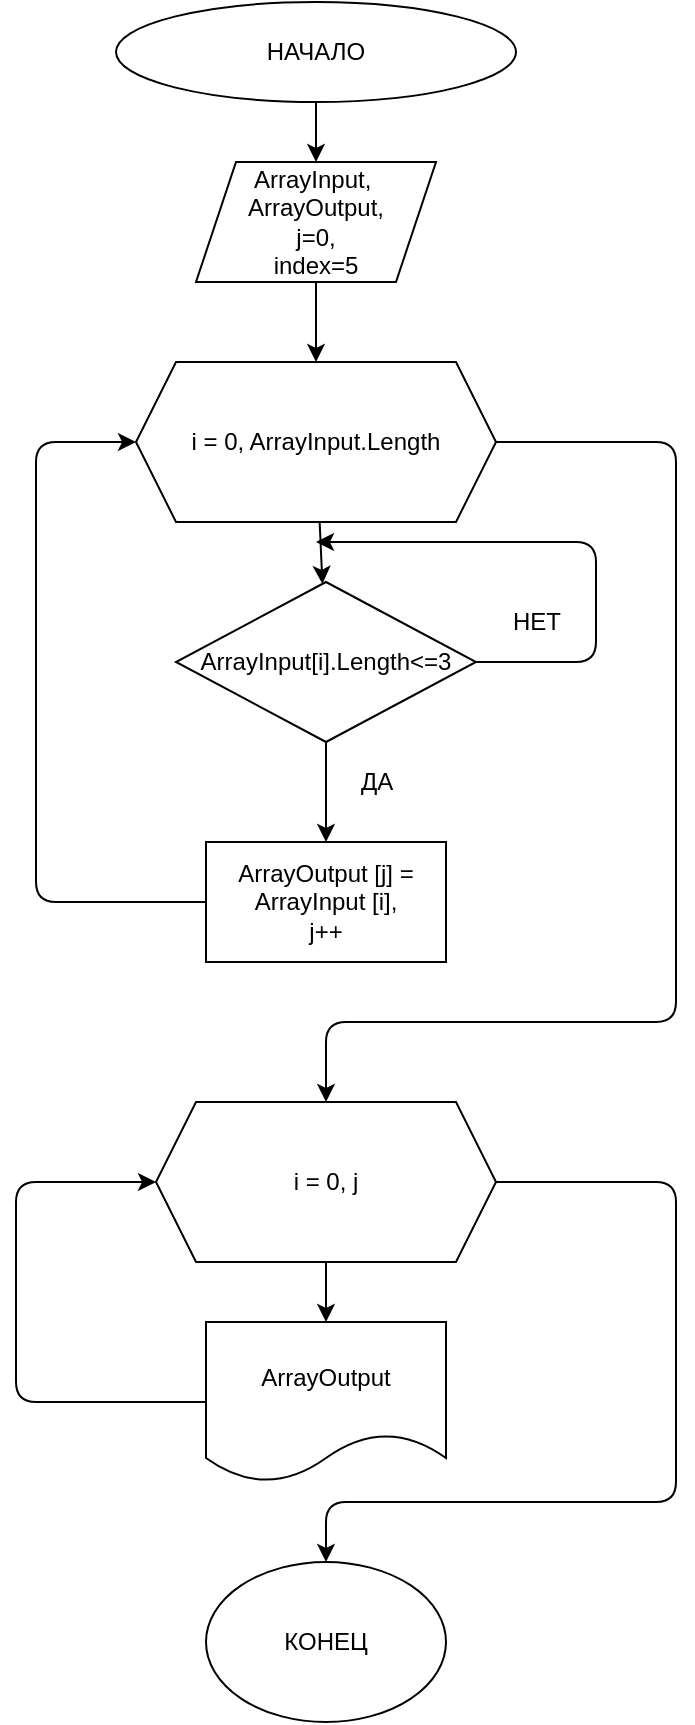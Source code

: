 <mxfile>
    <diagram id="MAKC2NO_1k_ebbK19W-r" name="Страница 1">
        <mxGraphModel dx="931" dy="603" grid="1" gridSize="10" guides="1" tooltips="1" connect="1" arrows="1" fold="1" page="1" pageScale="1" pageWidth="827" pageHeight="1169" math="0" shadow="0">
            <root>
                <mxCell id="0"/>
                <mxCell id="1" parent="0"/>
                <mxCell id="5" value="" style="edgeStyle=none;html=1;" edge="1" parent="1" source="2" target="3">
                    <mxGeometry relative="1" as="geometry"/>
                </mxCell>
                <mxCell id="2" value="НАЧАЛО" style="ellipse;whiteSpace=wrap;html=1;" parent="1" vertex="1">
                    <mxGeometry x="240" y="50" width="200" height="50" as="geometry"/>
                </mxCell>
                <mxCell id="6" value="" style="edgeStyle=none;html=1;" edge="1" parent="1" source="3" target="4">
                    <mxGeometry relative="1" as="geometry"/>
                </mxCell>
                <mxCell id="3" value="ArrayInput,&amp;nbsp;&lt;br&gt;ArrayOutput,&lt;br&gt;j=0,&lt;br&gt;index=5" style="shape=parallelogram;perimeter=parallelogramPerimeter;whiteSpace=wrap;html=1;fixedSize=1;" parent="1" vertex="1">
                    <mxGeometry x="280" y="130" width="120" height="60" as="geometry"/>
                </mxCell>
                <mxCell id="8" value="" style="edgeStyle=none;html=1;" edge="1" parent="1" source="4" target="7">
                    <mxGeometry relative="1" as="geometry"/>
                </mxCell>
                <mxCell id="25" style="edgeStyle=none;html=1;entryX=0.5;entryY=0;entryDx=0;entryDy=0;" edge="1" parent="1" source="4" target="23">
                    <mxGeometry relative="1" as="geometry">
                        <mxPoint x="580" y="270" as="targetPoint"/>
                        <Array as="points">
                            <mxPoint x="520" y="270"/>
                            <mxPoint x="520" y="560"/>
                            <mxPoint x="420" y="560"/>
                            <mxPoint x="345" y="560"/>
                        </Array>
                    </mxGeometry>
                </mxCell>
                <mxCell id="4" value="i = 0, ArrayInput.Length" style="shape=hexagon;perimeter=hexagonPerimeter2;whiteSpace=wrap;html=1;fixedSize=1;" parent="1" vertex="1">
                    <mxGeometry x="250" y="230" width="180" height="80" as="geometry"/>
                </mxCell>
                <mxCell id="10" value="" style="edgeStyle=none;html=1;" edge="1" parent="1" source="7" target="9">
                    <mxGeometry relative="1" as="geometry"/>
                </mxCell>
                <mxCell id="14" value="" style="edgeStyle=none;html=1;" edge="1" parent="1" source="7">
                    <mxGeometry relative="1" as="geometry">
                        <mxPoint x="340" y="320" as="targetPoint"/>
                        <Array as="points">
                            <mxPoint x="480" y="380"/>
                            <mxPoint x="480" y="320"/>
                        </Array>
                    </mxGeometry>
                </mxCell>
                <mxCell id="7" value="ArrayInput[i].Length&amp;lt;=3" style="rhombus;whiteSpace=wrap;html=1;" vertex="1" parent="1">
                    <mxGeometry x="270" y="340" width="150" height="80" as="geometry"/>
                </mxCell>
                <mxCell id="18" style="edgeStyle=none;html=1;entryX=0;entryY=0.5;entryDx=0;entryDy=0;" edge="1" parent="1" source="9" target="4">
                    <mxGeometry relative="1" as="geometry">
                        <Array as="points">
                            <mxPoint x="200" y="500"/>
                            <mxPoint x="200" y="390"/>
                            <mxPoint x="200" y="270"/>
                        </Array>
                    </mxGeometry>
                </mxCell>
                <mxCell id="9" value="ArrayOutput [j] = ArrayInput [i],&lt;br&gt;j++" style="whiteSpace=wrap;html=1;" vertex="1" parent="1">
                    <mxGeometry x="285" y="470" width="120" height="60" as="geometry"/>
                </mxCell>
                <mxCell id="11" value="ДА" style="text;html=1;align=center;verticalAlign=middle;resizable=0;points=[];autosize=1;strokeColor=none;fillColor=none;" vertex="1" parent="1">
                    <mxGeometry x="355" y="430" width="30" height="20" as="geometry"/>
                </mxCell>
                <mxCell id="15" value="НЕТ" style="text;html=1;align=center;verticalAlign=middle;resizable=0;points=[];autosize=1;strokeColor=none;fillColor=none;" vertex="1" parent="1">
                    <mxGeometry x="430" y="350" width="40" height="20" as="geometry"/>
                </mxCell>
                <mxCell id="29" style="edgeStyle=none;html=1;entryX=0;entryY=0.5;entryDx=0;entryDy=0;" edge="1" parent="1" source="19" target="23">
                    <mxGeometry relative="1" as="geometry">
                        <Array as="points">
                            <mxPoint x="190" y="750"/>
                            <mxPoint x="190" y="640"/>
                        </Array>
                    </mxGeometry>
                </mxCell>
                <mxCell id="19" value="ArrayOutput" style="shape=document;whiteSpace=wrap;html=1;boundedLbl=1;" vertex="1" parent="1">
                    <mxGeometry x="285" y="710" width="120" height="80" as="geometry"/>
                </mxCell>
                <mxCell id="26" value="" style="edgeStyle=none;html=1;" edge="1" parent="1" source="23" target="19">
                    <mxGeometry relative="1" as="geometry"/>
                </mxCell>
                <mxCell id="30" style="edgeStyle=none;html=1;exitX=1;exitY=0.5;exitDx=0;exitDy=0;entryX=0.5;entryY=0;entryDx=0;entryDy=0;" edge="1" parent="1" source="23" target="27">
                    <mxGeometry relative="1" as="geometry">
                        <Array as="points">
                            <mxPoint x="520" y="640"/>
                            <mxPoint x="520" y="800"/>
                            <mxPoint x="345" y="800"/>
                        </Array>
                    </mxGeometry>
                </mxCell>
                <mxCell id="23" value="i = 0, j" style="shape=hexagon;perimeter=hexagonPerimeter2;whiteSpace=wrap;html=1;fixedSize=1;" vertex="1" parent="1">
                    <mxGeometry x="260" y="600" width="170" height="80" as="geometry"/>
                </mxCell>
                <mxCell id="27" value="КОНЕЦ" style="ellipse;whiteSpace=wrap;html=1;" vertex="1" parent="1">
                    <mxGeometry x="285" y="830" width="120" height="80" as="geometry"/>
                </mxCell>
            </root>
        </mxGraphModel>
    </diagram>
</mxfile>